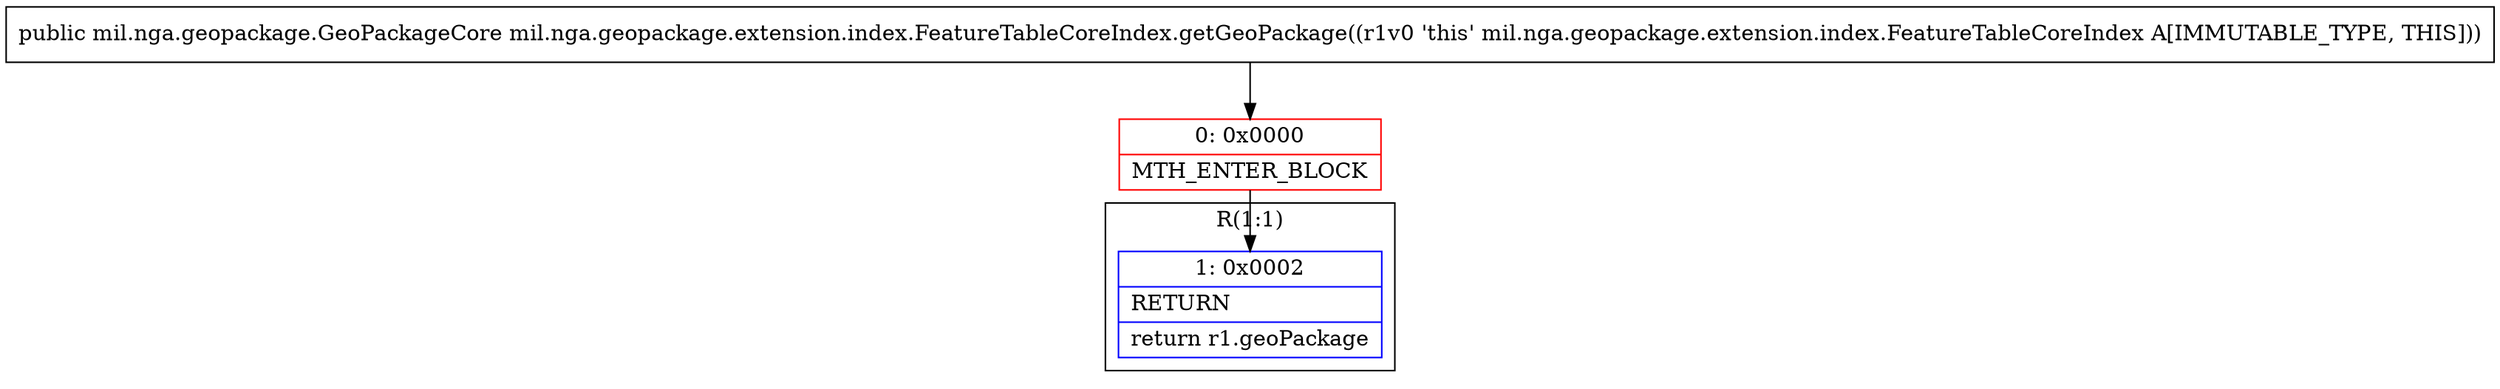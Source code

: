digraph "CFG formil.nga.geopackage.extension.index.FeatureTableCoreIndex.getGeoPackage()Lmil\/nga\/geopackage\/GeoPackageCore;" {
subgraph cluster_Region_1712281684 {
label = "R(1:1)";
node [shape=record,color=blue];
Node_1 [shape=record,label="{1\:\ 0x0002|RETURN\l|return r1.geoPackage\l}"];
}
Node_0 [shape=record,color=red,label="{0\:\ 0x0000|MTH_ENTER_BLOCK\l}"];
MethodNode[shape=record,label="{public mil.nga.geopackage.GeoPackageCore mil.nga.geopackage.extension.index.FeatureTableCoreIndex.getGeoPackage((r1v0 'this' mil.nga.geopackage.extension.index.FeatureTableCoreIndex A[IMMUTABLE_TYPE, THIS])) }"];
MethodNode -> Node_0;
Node_0 -> Node_1;
}

